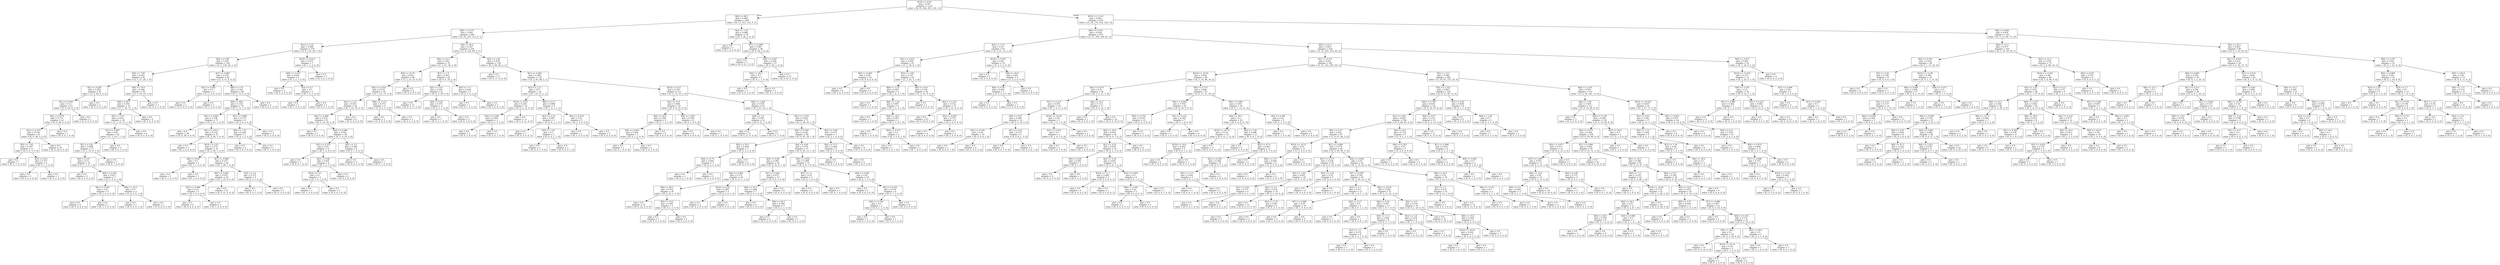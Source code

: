 digraph Tree {
node [shape=box] ;
0 [label="X[10] <= 9.85\ngini = 0.64\nsamples = 1119\nvalue = [9, 31, 492, 433, 141, 13]"] ;
1 [label="X[6] <= 98.5\ngini = 0.448\nsamples = 449\nvalue = [4, 11, 313, 115, 5, 1]"] ;
0 -> 1 [labeldistance=2.5, labelangle=45, headlabel="True"] ;
2 [label="X[9] <= 0.575\ngini = 0.481\nsamples = 390\nvalue = [4, 10, 257, 113, 5, 1]"] ;
1 -> 2 ;
3 [label="X[3] <= 4.35\ngini = 0.368\nsamples = 170\nvalue = [3, 6, 132, 28, 1, 0]"] ;
2 -> 3 ;
4 [label="X[4] <= 0.08\ngini = 0.341\nsamples = 163\nvalue = [3, 5, 130, 24, 1, 0]"] ;
3 -> 4 ;
5 [label="X[0] <= 7.65\ngini = 0.443\nsamples = 81\nvalue = [2, 1, 57, 20, 1, 0]"] ;
4 -> 5 ;
6 [label="X[2] <= 0.285\ngini = 0.269\nsamples = 45\nvalue = [1, 0, 38, 6, 0, 0]"] ;
5 -> 6 ;
7 [label="X[1] <= 0.945\ngini = 0.21\nsamples = 43\nvalue = [1, 0, 38, 4, 0, 0]"] ;
6 -> 7 ;
8 [label="X[4] <= 0.079\ngini = 0.172\nsamples = 42\nvalue = [0, 0, 38, 4, 0, 0]"] ;
7 -> 8 ;
9 [label="X[1] <= 0.515\ngini = 0.136\nsamples = 41\nvalue = [0, 0, 38, 3, 0, 0]"] ;
8 -> 9 ;
10 [label="X[3] <= 1.95\ngini = 0.397\nsamples = 11\nvalue = [0, 0, 8, 3, 0, 0]"] ;
9 -> 10 ;
11 [label="gini = 0.0\nsamples = 7\nvalue = [0, 0, 7, 0, 0, 0]"] ;
10 -> 11 ;
12 [label="X[2] <= 0.21\ngini = 0.375\nsamples = 4\nvalue = [0, 0, 1, 3, 0, 0]"] ;
10 -> 12 ;
13 [label="gini = 0.0\nsamples = 3\nvalue = [0, 0, 0, 3, 0, 0]"] ;
12 -> 13 ;
14 [label="gini = 0.0\nsamples = 1\nvalue = [0, 0, 1, 0, 0, 0]"] ;
12 -> 14 ;
15 [label="gini = 0.0\nsamples = 30\nvalue = [0, 0, 30, 0, 0, 0]"] ;
9 -> 15 ;
16 [label="gini = 0.0\nsamples = 1\nvalue = [0, 0, 0, 1, 0, 0]"] ;
8 -> 16 ;
17 [label="gini = 0.0\nsamples = 1\nvalue = [1, 0, 0, 0, 0, 0]"] ;
7 -> 17 ;
18 [label="gini = 0.0\nsamples = 2\nvalue = [0, 0, 0, 2, 0, 0]"] ;
6 -> 18 ;
19 [label="X[6] <= 79.0\ngini = 0.568\nsamples = 36\nvalue = [1, 1, 19, 14, 1, 0]"] ;
5 -> 19 ;
20 [label="X[6] <= 48.5\ngini = 0.555\nsamples = 33\nvalue = [1, 1, 19, 11, 1, 0]"] ;
19 -> 20 ;
21 [label="X[5] <= 14.5\ngini = 0.611\nsamples = 24\nvalue = [1, 1, 10, 11, 1, 0]"] ;
20 -> 21 ;
22 [label="X[1] <= 0.807\ngini = 0.62\nsamples = 20\nvalue = [1, 1, 10, 7, 1, 0]"] ;
21 -> 22 ;
23 [label="X[1] <= 0.61\ngini = 0.588\nsamples = 17\nvalue = [1, 1, 10, 4, 1, 0]"] ;
22 -> 23 ;
24 [label="X[9] <= 0.47\ngini = 0.72\nsamples = 10\nvalue = [1, 1, 3, 4, 1, 0]"] ;
23 -> 24 ;
25 [label="gini = 0.0\nsamples = 3\nvalue = [0, 0, 3, 0, 0, 0]"] ;
24 -> 25 ;
26 [label="X[9] <= 0.565\ngini = 0.612\nsamples = 7\nvalue = [1, 1, 0, 4, 1, 0]"] ;
24 -> 26 ;
27 [label="X[1] <= 0.587\ngini = 0.32\nsamples = 5\nvalue = [0, 1, 0, 4, 0, 0]"] ;
26 -> 27 ;
28 [label="gini = 0.0\nsamples = 4\nvalue = [0, 0, 0, 4, 0, 0]"] ;
27 -> 28 ;
29 [label="gini = 0.0\nsamples = 1\nvalue = [0, 1, 0, 0, 0, 0]"] ;
27 -> 29 ;
30 [label="X[6] <= 32.5\ngini = 0.5\nsamples = 2\nvalue = [1, 0, 0, 0, 1, 0]"] ;
26 -> 30 ;
31 [label="gini = 0.0\nsamples = 1\nvalue = [0, 0, 0, 0, 1, 0]"] ;
30 -> 31 ;
32 [label="gini = 0.0\nsamples = 1\nvalue = [1, 0, 0, 0, 0, 0]"] ;
30 -> 32 ;
33 [label="gini = 0.0\nsamples = 7\nvalue = [0, 0, 7, 0, 0, 0]"] ;
23 -> 33 ;
34 [label="gini = 0.0\nsamples = 3\nvalue = [0, 0, 0, 3, 0, 0]"] ;
22 -> 34 ;
35 [label="gini = 0.0\nsamples = 4\nvalue = [0, 0, 0, 4, 0, 0]"] ;
21 -> 35 ;
36 [label="gini = 0.0\nsamples = 9\nvalue = [0, 0, 9, 0, 0, 0]"] ;
20 -> 36 ;
37 [label="gini = 0.0\nsamples = 3\nvalue = [0, 0, 0, 3, 0, 0]"] ;
19 -> 37 ;
38 [label="X[7] <= 0.995\ngini = 0.203\nsamples = 82\nvalue = [1, 4, 73, 4, 0, 0]"] ;
4 -> 38 ;
39 [label="X[2] <= 0.045\ngini = 0.5\nsamples = 2\nvalue = [1, 1, 0, 0, 0, 0]"] ;
38 -> 39 ;
40 [label="gini = 0.0\nsamples = 1\nvalue = [1, 0, 0, 0, 0, 0]"] ;
39 -> 40 ;
41 [label="gini = 0.0\nsamples = 1\nvalue = [0, 1, 0, 0, 0, 0]"] ;
39 -> 41 ;
42 [label="X[8] <= 3.51\ngini = 0.163\nsamples = 80\nvalue = [0, 3, 73, 4, 0, 0]"] ;
38 -> 42 ;
43 [label="X[6] <= 88.5\ngini = 0.143\nsamples = 79\nvalue = [0, 3, 73, 3, 0, 0]"] ;
42 -> 43 ;
44 [label="X[1] <= 0.605\ngini = 0.108\nsamples = 71\nvalue = [0, 3, 67, 1, 0, 0]"] ;
43 -> 44 ;
45 [label="gini = 0.0\nsamples = 38\nvalue = [0, 0, 38, 0, 0, 0]"] ;
44 -> 45 ;
46 [label="X[1] <= 0.613\ngini = 0.219\nsamples = 33\nvalue = [0, 3, 29, 1, 0, 0]"] ;
44 -> 46 ;
47 [label="gini = 0.0\nsamples = 1\nvalue = [0, 1, 0, 0, 0, 0]"] ;
46 -> 47 ;
48 [label="X[10] <= 9.25\ngini = 0.174\nsamples = 32\nvalue = [0, 2, 29, 1, 0, 0]"] ;
46 -> 48 ;
49 [label="X[0] <= 8.05\ngini = 0.5\nsamples = 2\nvalue = [0, 1, 1, 0, 0, 0]"] ;
48 -> 49 ;
50 [label="gini = 0.0\nsamples = 1\nvalue = [0, 0, 1, 0, 0, 0]"] ;
49 -> 50 ;
51 [label="gini = 0.0\nsamples = 1\nvalue = [0, 1, 0, 0, 0, 0]"] ;
49 -> 51 ;
52 [label="X[7] <= 0.999\ngini = 0.127\nsamples = 30\nvalue = [0, 1, 28, 1, 0, 0]"] ;
48 -> 52 ;
53 [label="X[9] <= 0.465\ngini = 0.074\nsamples = 26\nvalue = [0, 1, 25, 0, 0, 0]"] ;
52 -> 53 ;
54 [label="X[7] <= 0.998\ngini = 0.32\nsamples = 5\nvalue = [0, 1, 4, 0, 0, 0]"] ;
53 -> 54 ;
55 [label="gini = 0.0\nsamples = 4\nvalue = [0, 0, 4, 0, 0, 0]"] ;
54 -> 55 ;
56 [label="gini = 0.0\nsamples = 1\nvalue = [0, 1, 0, 0, 0, 0]"] ;
54 -> 56 ;
57 [label="gini = 0.0\nsamples = 21\nvalue = [0, 0, 21, 0, 0, 0]"] ;
53 -> 57 ;
58 [label="X[3] <= 3.0\ngini = 0.375\nsamples = 4\nvalue = [0, 0, 3, 1, 0, 0]"] ;
52 -> 58 ;
59 [label="gini = 0.0\nsamples = 1\nvalue = [0, 0, 0, 1, 0, 0]"] ;
58 -> 59 ;
60 [label="gini = 0.0\nsamples = 3\nvalue = [0, 0, 3, 0, 0, 0]"] ;
58 -> 60 ;
61 [label="X[7] <= 0.996\ngini = 0.375\nsamples = 8\nvalue = [0, 0, 6, 2, 0, 0]"] ;
43 -> 61 ;
62 [label="X[0] <= 7.55\ngini = 0.444\nsamples = 3\nvalue = [0, 0, 1, 2, 0, 0]"] ;
61 -> 62 ;
63 [label="gini = 0.0\nsamples = 2\nvalue = [0, 0, 0, 2, 0, 0]"] ;
62 -> 63 ;
64 [label="gini = 0.0\nsamples = 1\nvalue = [0, 0, 1, 0, 0, 0]"] ;
62 -> 64 ;
65 [label="gini = 0.0\nsamples = 5\nvalue = [0, 0, 5, 0, 0, 0]"] ;
61 -> 65 ;
66 [label="gini = 0.0\nsamples = 1\nvalue = [0, 0, 0, 1, 0, 0]"] ;
42 -> 66 ;
67 [label="X[10] <= 9.533\ngini = 0.571\nsamples = 7\nvalue = [0, 1, 2, 4, 0, 0]"] ;
3 -> 67 ;
68 [label="X[8] <= 3.335\ngini = 0.625\nsamples = 4\nvalue = [0, 1, 2, 1, 0, 0]"] ;
67 -> 68 ;
69 [label="gini = 0.0\nsamples = 2\nvalue = [0, 0, 2, 0, 0, 0]"] ;
68 -> 69 ;
70 [label="X[2] <= 0.1\ngini = 0.5\nsamples = 2\nvalue = [0, 1, 0, 1, 0, 0]"] ;
68 -> 70 ;
71 [label="gini = 0.0\nsamples = 1\nvalue = [0, 1, 0, 0, 0, 0]"] ;
70 -> 71 ;
72 [label="gini = 0.0\nsamples = 1\nvalue = [0, 0, 0, 1, 0, 0]"] ;
70 -> 72 ;
73 [label="gini = 0.0\nsamples = 3\nvalue = [0, 0, 0, 3, 0, 0]"] ;
67 -> 73 ;
74 [label="X[6] <= 28.5\ngini = 0.527\nsamples = 220\nvalue = [1, 4, 125, 85, 4, 1]"] ;
2 -> 74 ;
75 [label="X[6] <= 23.5\ngini = 0.54\nsamples = 70\nvalue = [1, 1, 27, 39, 2, 0]"] ;
74 -> 75 ;
76 [label="X[0] <= 10.75\ngini = 0.541\nsamples = 46\nvalue = [1, 1, 23, 21, 0, 0]"] ;
75 -> 76 ;
77 [label="X[4] <= 0.183\ngini = 0.515\nsamples = 38\nvalue = [1, 1, 23, 13, 0, 0]"] ;
76 -> 77 ;
78 [label="X[3] <= 2.15\ngini = 0.455\nsamples = 34\nvalue = [0, 1, 23, 10, 0, 0]"] ;
77 -> 78 ;
79 [label="X[4] <= 0.068\ngini = 0.525\nsamples = 25\nvalue = [0, 1, 14, 10, 0, 0]"] ;
78 -> 79 ;
80 [label="gini = 0.0\nsamples = 5\nvalue = [0, 0, 5, 0, 0, 0]"] ;
79 -> 80 ;
81 [label="X[4] <= 0.086\ngini = 0.545\nsamples = 20\nvalue = [0, 1, 9, 10, 0, 0]"] ;
79 -> 81 ;
82 [label="X[1] <= 0.555\ngini = 0.43\nsamples = 11\nvalue = [0, 1, 2, 8, 0, 0]"] ;
81 -> 82 ;
83 [label="gini = 0.0\nsamples = 7\nvalue = [0, 0, 0, 7, 0, 0]"] ;
82 -> 83 ;
84 [label="X[2] <= 0.08\ngini = 0.625\nsamples = 4\nvalue = [0, 1, 2, 1, 0, 0]"] ;
82 -> 84 ;
85 [label="X[10] <= 9.5\ngini = 0.5\nsamples = 2\nvalue = [0, 1, 0, 1, 0, 0]"] ;
84 -> 85 ;
86 [label="gini = 0.0\nsamples = 1\nvalue = [0, 1, 0, 0, 0, 0]"] ;
85 -> 86 ;
87 [label="gini = 0.0\nsamples = 1\nvalue = [0, 0, 0, 1, 0, 0]"] ;
85 -> 87 ;
88 [label="gini = 0.0\nsamples = 2\nvalue = [0, 0, 2, 0, 0, 0]"] ;
84 -> 88 ;
89 [label="X[5] <= 3.5\ngini = 0.346\nsamples = 9\nvalue = [0, 0, 7, 2, 0, 0]"] ;
81 -> 89 ;
90 [label="gini = 0.0\nsamples = 2\nvalue = [0, 0, 0, 2, 0, 0]"] ;
89 -> 90 ;
91 [label="gini = 0.0\nsamples = 7\nvalue = [0, 0, 7, 0, 0, 0]"] ;
89 -> 91 ;
92 [label="gini = 0.0\nsamples = 9\nvalue = [0, 0, 9, 0, 0, 0]"] ;
78 -> 92 ;
93 [label="X[8] <= 3.175\ngini = 0.375\nsamples = 4\nvalue = [1, 0, 0, 3, 0, 0]"] ;
77 -> 93 ;
94 [label="gini = 0.0\nsamples = 1\nvalue = [1, 0, 0, 0, 0, 0]"] ;
93 -> 94 ;
95 [label="gini = 0.0\nsamples = 3\nvalue = [0, 0, 0, 3, 0, 0]"] ;
93 -> 95 ;
96 [label="gini = 0.0\nsamples = 8\nvalue = [0, 0, 0, 8, 0, 0]"] ;
76 -> 96 ;
97 [label="X[7] <= 1.0\ngini = 0.403\nsamples = 24\nvalue = [0, 0, 4, 18, 2, 0]"] ;
75 -> 97 ;
98 [label="X[5] <= 14.0\ngini = 0.245\nsamples = 21\nvalue = [0, 0, 3, 18, 0, 0]"] ;
97 -> 98 ;
99 [label="gini = 0.0\nsamples = 17\nvalue = [0, 0, 0, 17, 0, 0]"] ;
98 -> 99 ;
100 [label="X[9] <= 0.59\ngini = 0.375\nsamples = 4\nvalue = [0, 0, 3, 1, 0, 0]"] ;
98 -> 100 ;
101 [label="gini = 0.0\nsamples = 1\nvalue = [0, 0, 0, 1, 0, 0]"] ;
100 -> 101 ;
102 [label="gini = 0.0\nsamples = 3\nvalue = [0, 0, 3, 0, 0, 0]"] ;
100 -> 102 ;
103 [label="X[5] <= 7.5\ngini = 0.444\nsamples = 3\nvalue = [0, 0, 1, 0, 2, 0]"] ;
97 -> 103 ;
104 [label="gini = 0.0\nsamples = 1\nvalue = [0, 0, 1, 0, 0, 0]"] ;
103 -> 104 ;
105 [label="gini = 0.0\nsamples = 2\nvalue = [0, 0, 0, 0, 2, 0]"] ;
103 -> 105 ;
106 [label="X[3] <= 1.65\ngini = 0.478\nsamples = 150\nvalue = [0, 3, 98, 46, 2, 1]"] ;
74 -> 106 ;
107 [label="gini = 0.0\nsamples = 17\nvalue = [0, 0, 17, 0, 0, 0]"] ;
106 -> 107 ;
108 [label="X[1] <= 0.405\ngini = 0.509\nsamples = 133\nvalue = [0, 3, 81, 46, 2, 1]"] ;
106 -> 108 ;
109 [label="X[3] <= 2.15\ngini = 0.57\nsamples = 22\nvalue = [0, 1, 6, 13, 1, 1]"] ;
108 -> 109 ;
110 [label="X[10] <= 9.35\ngini = 0.245\nsamples = 14\nvalue = [0, 0, 2, 12, 0, 0]"] ;
109 -> 110 ;
111 [label="X[4] <= 0.209\ngini = 0.444\nsamples = 3\nvalue = [0, 0, 2, 1, 0, 0]"] ;
110 -> 111 ;
112 [label="gini = 0.0\nsamples = 2\nvalue = [0, 0, 2, 0, 0, 0]"] ;
111 -> 112 ;
113 [label="gini = 0.0\nsamples = 1\nvalue = [0, 0, 0, 1, 0, 0]"] ;
111 -> 113 ;
114 [label="gini = 0.0\nsamples = 11\nvalue = [0, 0, 0, 11, 0, 0]"] ;
110 -> 114 ;
115 [label="X[6] <= 61.5\ngini = 0.688\nsamples = 8\nvalue = [0, 1, 4, 1, 1, 1]"] ;
109 -> 115 ;
116 [label="X[3] <= 2.25\ngini = 0.667\nsamples = 3\nvalue = [0, 0, 0, 1, 1, 1]"] ;
115 -> 116 ;
117 [label="gini = 0.0\nsamples = 1\nvalue = [0, 0, 0, 0, 0, 1]"] ;
116 -> 117 ;
118 [label="X[9] <= 1.03\ngini = 0.5\nsamples = 2\nvalue = [0, 0, 0, 1, 1, 0]"] ;
116 -> 118 ;
119 [label="gini = 0.0\nsamples = 1\nvalue = [0, 0, 0, 1, 0, 0]"] ;
118 -> 119 ;
120 [label="gini = 0.0\nsamples = 1\nvalue = [0, 0, 0, 0, 1, 0]"] ;
118 -> 120 ;
121 [label="X[4] <= 0.076\ngini = 0.32\nsamples = 5\nvalue = [0, 1, 4, 0, 0, 0]"] ;
115 -> 121 ;
122 [label="gini = 0.0\nsamples = 1\nvalue = [0, 1, 0, 0, 0, 0]"] ;
121 -> 122 ;
123 [label="gini = 0.0\nsamples = 4\nvalue = [0, 0, 4, 0, 0, 0]"] ;
121 -> 123 ;
124 [label="X[10] <= 9.15\ngini = 0.455\nsamples = 111\nvalue = [0, 2, 75, 33, 1, 0]"] ;
108 -> 124 ;
125 [label="X[1] <= 0.51\ngini = 0.494\nsamples = 18\nvalue = [0, 0, 8, 10, 0, 0]"] ;
124 -> 125 ;
126 [label="X[6] <= 58.5\ngini = 0.346\nsamples = 9\nvalue = [0, 0, 7, 2, 0, 0]"] ;
125 -> 126 ;
127 [label="X[9] <= 0.695\ngini = 0.444\nsamples = 3\nvalue = [0, 0, 1, 2, 0, 0]"] ;
126 -> 127 ;
128 [label="gini = 0.0\nsamples = 1\nvalue = [0, 0, 1, 0, 0, 0]"] ;
127 -> 128 ;
129 [label="gini = 0.0\nsamples = 2\nvalue = [0, 0, 0, 2, 0, 0]"] ;
127 -> 129 ;
130 [label="gini = 0.0\nsamples = 6\nvalue = [0, 0, 6, 0, 0, 0]"] ;
126 -> 130 ;
131 [label="X[8] <= 3.435\ngini = 0.198\nsamples = 9\nvalue = [0, 0, 1, 8, 0, 0]"] ;
125 -> 131 ;
132 [label="gini = 0.0\nsamples = 8\nvalue = [0, 0, 0, 8, 0, 0]"] ;
131 -> 132 ;
133 [label="gini = 0.0\nsamples = 1\nvalue = [0, 0, 1, 0, 0, 0]"] ;
131 -> 133 ;
134 [label="X[8] <= 3.205\ngini = 0.419\nsamples = 93\nvalue = [0, 2, 67, 23, 1, 0]"] ;
124 -> 134 ;
135 [label="X[9] <= 1.6\ngini = 0.087\nsamples = 22\nvalue = [0, 0, 21, 1, 0, 0]"] ;
134 -> 135 ;
136 [label="gini = 0.0\nsamples = 21\nvalue = [0, 0, 21, 0, 0, 0]"] ;
135 -> 136 ;
137 [label="gini = 0.0\nsamples = 1\nvalue = [0, 0, 0, 1, 0, 0]"] ;
135 -> 137 ;
138 [label="X[1] <= 0.725\ngini = 0.483\nsamples = 71\nvalue = [0, 2, 46, 22, 1, 0]"] ;
134 -> 138 ;
139 [label="X[9] <= 0.585\ngini = 0.426\nsamples = 64\nvalue = [0, 0, 45, 18, 1, 0]"] ;
138 -> 139 ;
140 [label="X[6] <= 76.5\ngini = 0.408\nsamples = 7\nvalue = [0, 0, 2, 5, 0, 0]"] ;
139 -> 140 ;
141 [label="X[0] <= 6.75\ngini = 0.444\nsamples = 3\nvalue = [0, 0, 2, 1, 0, 0]"] ;
140 -> 141 ;
142 [label="gini = 0.0\nsamples = 1\nvalue = [0, 0, 0, 1, 0, 0]"] ;
141 -> 142 ;
143 [label="gini = 0.0\nsamples = 2\nvalue = [0, 0, 2, 0, 0, 0]"] ;
141 -> 143 ;
144 [label="gini = 0.0\nsamples = 4\nvalue = [0, 0, 0, 4, 0, 0]"] ;
140 -> 144 ;
145 [label="X[4] <= 0.09\ngini = 0.379\nsamples = 57\nvalue = [0, 0, 43, 13, 1, 0]"] ;
139 -> 145 ;
146 [label="X[9] <= 0.68\ngini = 0.285\nsamples = 42\nvalue = [0, 0, 35, 6, 1, 0]"] ;
145 -> 146 ;
147 [label="X[4] <= 0.084\ngini = 0.131\nsamples = 29\nvalue = [0, 0, 27, 1, 1, 0]"] ;
146 -> 147 ;
148 [label="X[6] <= 86.5\ngini = 0.074\nsamples = 26\nvalue = [0, 0, 25, 1, 0, 0]"] ;
147 -> 148 ;
149 [label="gini = 0.0\nsamples = 23\nvalue = [0, 0, 23, 0, 0, 0]"] ;
148 -> 149 ;
150 [label="X[5] <= 19.0\ngini = 0.444\nsamples = 3\nvalue = [0, 0, 2, 1, 0, 0]"] ;
148 -> 150 ;
151 [label="gini = 0.0\nsamples = 1\nvalue = [0, 0, 0, 1, 0, 0]"] ;
150 -> 151 ;
152 [label="gini = 0.0\nsamples = 2\nvalue = [0, 0, 2, 0, 0, 0]"] ;
150 -> 152 ;
153 [label="X[10] <= 9.45\ngini = 0.444\nsamples = 3\nvalue = [0, 0, 2, 0, 1, 0]"] ;
147 -> 153 ;
154 [label="gini = 0.0\nsamples = 2\nvalue = [0, 0, 2, 0, 0, 0]"] ;
153 -> 154 ;
155 [label="gini = 0.0\nsamples = 1\nvalue = [0, 0, 0, 0, 1, 0]"] ;
153 -> 155 ;
156 [label="X[1] <= 0.625\ngini = 0.473\nsamples = 13\nvalue = [0, 0, 8, 5, 0, 0]"] ;
146 -> 156 ;
157 [label="X[6] <= 53.5\ngini = 0.408\nsamples = 7\nvalue = [0, 0, 2, 5, 0, 0]"] ;
156 -> 157 ;
158 [label="gini = 0.0\nsamples = 4\nvalue = [0, 0, 0, 4, 0, 0]"] ;
157 -> 158 ;
159 [label="X[6] <= 66.5\ngini = 0.444\nsamples = 3\nvalue = [0, 0, 2, 1, 0, 0]"] ;
157 -> 159 ;
160 [label="gini = 0.0\nsamples = 2\nvalue = [0, 0, 2, 0, 0, 0]"] ;
159 -> 160 ;
161 [label="gini = 0.0\nsamples = 1\nvalue = [0, 0, 0, 1, 0, 0]"] ;
159 -> 161 ;
162 [label="gini = 0.0\nsamples = 6\nvalue = [0, 0, 6, 0, 0, 0]"] ;
156 -> 162 ;
163 [label="X[4] <= 0.093\ngini = 0.498\nsamples = 15\nvalue = [0, 0, 8, 7, 0, 0]"] ;
145 -> 163 ;
164 [label="X[3] <= 3.1\ngini = 0.32\nsamples = 5\nvalue = [0, 0, 1, 4, 0, 0]"] ;
163 -> 164 ;
165 [label="gini = 0.0\nsamples = 4\nvalue = [0, 0, 0, 4, 0, 0]"] ;
164 -> 165 ;
166 [label="gini = 0.0\nsamples = 1\nvalue = [0, 0, 1, 0, 0, 0]"] ;
164 -> 166 ;
167 [label="X[9] <= 0.605\ngini = 0.42\nsamples = 10\nvalue = [0, 0, 7, 3, 0, 0]"] ;
163 -> 167 ;
168 [label="gini = 0.0\nsamples = 2\nvalue = [0, 0, 0, 2, 0, 0]"] ;
167 -> 168 ;
169 [label="X[2] <= 0.105\ngini = 0.219\nsamples = 8\nvalue = [0, 0, 7, 1, 0, 0]"] ;
167 -> 169 ;
170 [label="X[4] <= 0.104\ngini = 0.5\nsamples = 2\nvalue = [0, 0, 1, 1, 0, 0]"] ;
169 -> 170 ;
171 [label="gini = 0.0\nsamples = 1\nvalue = [0, 0, 1, 0, 0, 0]"] ;
170 -> 171 ;
172 [label="gini = 0.0\nsamples = 1\nvalue = [0, 0, 0, 1, 0, 0]"] ;
170 -> 172 ;
173 [label="gini = 0.0\nsamples = 6\nvalue = [0, 0, 6, 0, 0, 0]"] ;
169 -> 173 ;
174 [label="X[2] <= 0.06\ngini = 0.571\nsamples = 7\nvalue = [0, 2, 1, 4, 0, 0]"] ;
138 -> 174 ;
175 [label="X[6] <= 57.5\ngini = 0.444\nsamples = 3\nvalue = [0, 2, 1, 0, 0, 0]"] ;
174 -> 175 ;
176 [label="gini = 0.0\nsamples = 1\nvalue = [0, 0, 1, 0, 0, 0]"] ;
175 -> 176 ;
177 [label="gini = 0.0\nsamples = 2\nvalue = [0, 2, 0, 0, 0, 0]"] ;
175 -> 177 ;
178 [label="gini = 0.0\nsamples = 4\nvalue = [0, 0, 0, 4, 0, 0]"] ;
174 -> 178 ;
179 [label="X[3] <= 1.55\ngini = 0.098\nsamples = 59\nvalue = [0, 1, 56, 2, 0, 0]"] ;
1 -> 179 ;
180 [label="gini = 0.0\nsamples = 1\nvalue = [0, 1, 0, 0, 0, 0]"] ;
179 -> 180 ;
181 [label="X[7] <= 0.996\ngini = 0.067\nsamples = 58\nvalue = [0, 0, 56, 2, 0, 0]"] ;
179 -> 181 ;
182 [label="gini = 0.0\nsamples = 1\nvalue = [0, 0, 0, 1, 0, 0]"] ;
181 -> 182 ;
183 [label="X[4] <= 0.067\ngini = 0.034\nsamples = 57\nvalue = [0, 0, 56, 1, 0, 0]"] ;
181 -> 183 ;
184 [label="X[5] <= 28.5\ngini = 0.5\nsamples = 2\nvalue = [0, 0, 1, 1, 0, 0]"] ;
183 -> 184 ;
185 [label="gini = 0.0\nsamples = 1\nvalue = [0, 0, 0, 1, 0, 0]"] ;
184 -> 185 ;
186 [label="gini = 0.0\nsamples = 1\nvalue = [0, 0, 1, 0, 0, 0]"] ;
184 -> 186 ;
187 [label="gini = 0.0\nsamples = 55\nvalue = [0, 0, 55, 0, 0, 0]"] ;
183 -> 187 ;
188 [label="X[10] <= 11.45\ngini = 0.661\nsamples = 670\nvalue = [5, 20, 179, 318, 136, 12]"] ;
0 -> 188 [labeldistance=2.5, labelangle=-45, headlabel="False"] ;
189 [label="X[9] <= 0.525\ngini = 0.636\nsamples = 479\nvalue = [5, 17, 166, 228, 61, 2]"] ;
188 -> 189 ;
190 [label="X[3] <= 3.35\ngini = 0.52\nsamples = 63\nvalue = [2, 5, 41, 14, 1, 0]"] ;
189 -> 190 ;
191 [label="X[1] <= 0.455\ngini = 0.426\nsamples = 53\nvalue = [1, 3, 39, 9, 1, 0]"] ;
190 -> 191 ;
192 [label="X[9] <= 0.465\ngini = 0.48\nsamples = 10\nvalue = [0, 0, 4, 6, 0, 0]"] ;
191 -> 192 ;
193 [label="gini = 0.0\nsamples = 4\nvalue = [0, 0, 4, 0, 0, 0]"] ;
192 -> 193 ;
194 [label="gini = 0.0\nsamples = 6\nvalue = [0, 0, 0, 6, 0, 0]"] ;
192 -> 194 ;
195 [label="X[3] <= 1.85\ngini = 0.327\nsamples = 43\nvalue = [1, 3, 35, 3, 1, 0]"] ;
191 -> 195 ;
196 [label="X[8] <= 3.16\ngini = 0.667\nsamples = 9\nvalue = [0, 1, 4, 3, 1, 0]"] ;
195 -> 196 ;
197 [label="gini = 0.0\nsamples = 3\nvalue = [0, 0, 3, 0, 0, 0]"] ;
196 -> 197 ;
198 [label="X[8] <= 3.38\ngini = 0.667\nsamples = 6\nvalue = [0, 1, 1, 3, 1, 0]"] ;
196 -> 198 ;
199 [label="gini = 0.0\nsamples = 3\nvalue = [0, 0, 0, 3, 0, 0]"] ;
198 -> 199 ;
200 [label="X[6] <= 16.5\ngini = 0.667\nsamples = 3\nvalue = [0, 1, 1, 0, 1, 0]"] ;
198 -> 200 ;
201 [label="gini = 0.0\nsamples = 1\nvalue = [0, 0, 1, 0, 0, 0]"] ;
200 -> 201 ;
202 [label="X[9] <= 0.475\ngini = 0.5\nsamples = 2\nvalue = [0, 1, 0, 0, 1, 0]"] ;
200 -> 202 ;
203 [label="gini = 0.0\nsamples = 1\nvalue = [0, 0, 0, 0, 1, 0]"] ;
202 -> 203 ;
204 [label="gini = 0.0\nsamples = 1\nvalue = [0, 1, 0, 0, 0, 0]"] ;
202 -> 204 ;
205 [label="X[6] <= 10.0\ngini = 0.164\nsamples = 34\nvalue = [1, 2, 31, 0, 0, 0]"] ;
195 -> 205 ;
206 [label="gini = 0.0\nsamples = 1\nvalue = [1, 0, 0, 0, 0, 0]"] ;
205 -> 206 ;
207 [label="X[2] <= 0.225\ngini = 0.114\nsamples = 33\nvalue = [0, 2, 31, 0, 0, 0]"] ;
205 -> 207 ;
208 [label="gini = 0.0\nsamples = 25\nvalue = [0, 0, 25, 0, 0, 0]"] ;
207 -> 208 ;
209 [label="X[4] <= 0.087\ngini = 0.375\nsamples = 8\nvalue = [0, 2, 6, 0, 0, 0]"] ;
207 -> 209 ;
210 [label="gini = 0.0\nsamples = 6\nvalue = [0, 0, 6, 0, 0, 0]"] ;
209 -> 210 ;
211 [label="gini = 0.0\nsamples = 2\nvalue = [0, 2, 0, 0, 0, 0]"] ;
209 -> 211 ;
212 [label="X[10] <= 10.85\ngini = 0.66\nsamples = 10\nvalue = [1, 2, 2, 5, 0, 0]"] ;
190 -> 212 ;
213 [label="gini = 0.0\nsamples = 5\nvalue = [0, 0, 0, 5, 0, 0]"] ;
212 -> 213 ;
214 [label="X[6] <= 20.0\ngini = 0.64\nsamples = 5\nvalue = [1, 2, 2, 0, 0, 0]"] ;
212 -> 214 ;
215 [label="X[9] <= 0.44\ngini = 0.444\nsamples = 3\nvalue = [1, 0, 2, 0, 0, 0]"] ;
214 -> 215 ;
216 [label="gini = 0.0\nsamples = 2\nvalue = [0, 0, 2, 0, 0, 0]"] ;
215 -> 216 ;
217 [label="gini = 0.0\nsamples = 1\nvalue = [1, 0, 0, 0, 0, 0]"] ;
215 -> 217 ;
218 [label="gini = 0.0\nsamples = 2\nvalue = [0, 2, 0, 0, 0, 0]"] ;
214 -> 218 ;
219 [label="X[6] <= 81.0\ngini = 0.623\nsamples = 416\nvalue = [3, 12, 125, 214, 60, 2]"] ;
189 -> 219 ;
220 [label="X[1] <= 0.375\ngini = 0.615\nsamples = 381\nvalue = [3, 11, 101, 205, 59, 2]"] ;
219 -> 220 ;
221 [label="X[10] <= 10.45\ngini = 0.626\nsamples = 99\nvalue = [0, 1, 14, 48, 34, 2]"] ;
220 -> 221 ;
222 [label="X[4] <= 0.075\ngini = 0.41\nsamples = 36\nvalue = [0, 1, 3, 27, 5, 0]"] ;
221 -> 222 ;
223 [label="X[1] <= 0.315\ngini = 0.593\nsamples = 19\nvalue = [0, 1, 3, 11, 4, 0]"] ;
222 -> 223 ;
224 [label="X[4] <= 0.07\ngini = 0.408\nsamples = 14\nvalue = [0, 0, 0, 10, 4, 0]"] ;
223 -> 224 ;
225 [label="X[2] <= 0.195\ngini = 0.18\nsamples = 10\nvalue = [0, 0, 0, 9, 1, 0]"] ;
224 -> 225 ;
226 [label="gini = 0.0\nsamples = 1\nvalue = [0, 0, 0, 0, 1, 0]"] ;
225 -> 226 ;
227 [label="gini = 0.0\nsamples = 9\nvalue = [0, 0, 0, 9, 0, 0]"] ;
225 -> 227 ;
228 [label="X[1] <= 0.24\ngini = 0.375\nsamples = 4\nvalue = [0, 0, 0, 1, 3, 0]"] ;
224 -> 228 ;
229 [label="gini = 0.0\nsamples = 1\nvalue = [0, 0, 0, 1, 0, 0]"] ;
228 -> 229 ;
230 [label="gini = 0.0\nsamples = 3\nvalue = [0, 0, 0, 0, 3, 0]"] ;
228 -> 230 ;
231 [label="X[10] <= 10.05\ngini = 0.56\nsamples = 5\nvalue = [0, 1, 3, 1, 0, 0]"] ;
223 -> 231 ;
232 [label="X[1] <= 0.335\ngini = 0.5\nsamples = 2\nvalue = [0, 1, 0, 1, 0, 0]"] ;
231 -> 232 ;
233 [label="gini = 0.0\nsamples = 1\nvalue = [0, 0, 0, 1, 0, 0]"] ;
232 -> 233 ;
234 [label="gini = 0.0\nsamples = 1\nvalue = [0, 1, 0, 0, 0, 0]"] ;
232 -> 234 ;
235 [label="gini = 0.0\nsamples = 3\nvalue = [0, 0, 3, 0, 0, 0]"] ;
231 -> 235 ;
236 [label="X[6] <= 10.5\ngini = 0.111\nsamples = 17\nvalue = [0, 0, 0, 16, 1, 0]"] ;
222 -> 236 ;
237 [label="gini = 0.0\nsamples = 1\nvalue = [0, 0, 0, 0, 1, 0]"] ;
236 -> 237 ;
238 [label="gini = 0.0\nsamples = 16\nvalue = [0, 0, 0, 16, 0, 0]"] ;
236 -> 238 ;
239 [label="X[9] <= 0.715\ngini = 0.646\nsamples = 63\nvalue = [0, 0, 11, 21, 29, 2]"] ;
221 -> 239 ;
240 [label="X[4] <= 0.094\ngini = 0.704\nsamples = 29\nvalue = [0, 0, 10, 9, 8, 2]"] ;
239 -> 240 ;
241 [label="X[9] <= 0.705\ngini = 0.674\nsamples = 22\nvalue = [0, 0, 9, 3, 8, 2]"] ;
240 -> 241 ;
242 [label="X[6] <= 45.0\ngini = 0.625\nsamples = 20\nvalue = [0, 0, 9, 1, 8, 2]"] ;
241 -> 242 ;
243 [label="X[1] <= 0.32\ngini = 0.633\nsamples = 16\nvalue = [0, 0, 5, 1, 8, 2]"] ;
242 -> 243 ;
244 [label="X[9] <= 0.69\ngini = 0.245\nsamples = 7\nvalue = [0, 0, 1, 0, 6, 0]"] ;
243 -> 244 ;
245 [label="gini = 0.0\nsamples = 6\nvalue = [0, 0, 0, 0, 6, 0]"] ;
244 -> 245 ;
246 [label="gini = 0.0\nsamples = 1\nvalue = [0, 0, 1, 0, 0, 0]"] ;
244 -> 246 ;
247 [label="X[2] <= 0.39\ngini = 0.691\nsamples = 9\nvalue = [0, 0, 4, 1, 2, 2]"] ;
243 -> 247 ;
248 [label="X[10] <= 11.3\ngini = 0.444\nsamples = 3\nvalue = [0, 0, 0, 0, 2, 1]"] ;
247 -> 248 ;
249 [label="gini = 0.0\nsamples = 2\nvalue = [0, 0, 0, 0, 2, 0]"] ;
248 -> 249 ;
250 [label="gini = 0.0\nsamples = 1\nvalue = [0, 0, 0, 0, 0, 1]"] ;
248 -> 250 ;
251 [label="X[4] <= 0.083\ngini = 0.5\nsamples = 6\nvalue = [0, 0, 4, 1, 0, 1]"] ;
247 -> 251 ;
252 [label="X[8] <= 3.165\ngini = 0.32\nsamples = 5\nvalue = [0, 0, 4, 0, 0, 1]"] ;
251 -> 252 ;
253 [label="gini = 0.0\nsamples = 1\nvalue = [0, 0, 0, 0, 0, 1]"] ;
252 -> 253 ;
254 [label="gini = 0.0\nsamples = 4\nvalue = [0, 0, 4, 0, 0, 0]"] ;
252 -> 254 ;
255 [label="gini = 0.0\nsamples = 1\nvalue = [0, 0, 0, 1, 0, 0]"] ;
251 -> 255 ;
256 [label="gini = 0.0\nsamples = 4\nvalue = [0, 0, 4, 0, 0, 0]"] ;
242 -> 256 ;
257 [label="gini = 0.0\nsamples = 2\nvalue = [0, 0, 0, 2, 0, 0]"] ;
241 -> 257 ;
258 [label="X[1] <= 0.235\ngini = 0.245\nsamples = 7\nvalue = [0, 0, 1, 6, 0, 0]"] ;
240 -> 258 ;
259 [label="gini = 0.0\nsamples = 1\nvalue = [0, 0, 1, 0, 0, 0]"] ;
258 -> 259 ;
260 [label="gini = 0.0\nsamples = 6\nvalue = [0, 0, 0, 6, 0, 0]"] ;
258 -> 260 ;
261 [label="X[9] <= 0.905\ngini = 0.493\nsamples = 34\nvalue = [0, 0, 1, 12, 21, 0]"] ;
239 -> 261 ;
262 [label="X[6] <= 39.5\ngini = 0.4\nsamples = 29\nvalue = [0, 0, 0, 8, 21, 0]"] ;
261 -> 262 ;
263 [label="X[10] <= 10.75\ngini = 0.133\nsamples = 14\nvalue = [0, 0, 0, 1, 13, 0]"] ;
262 -> 263 ;
264 [label="X[10] <= 10.6\ngini = 0.444\nsamples = 3\nvalue = [0, 0, 0, 1, 2, 0]"] ;
263 -> 264 ;
265 [label="gini = 0.0\nsamples = 2\nvalue = [0, 0, 0, 0, 2, 0]"] ;
264 -> 265 ;
266 [label="gini = 0.0\nsamples = 1\nvalue = [0, 0, 0, 1, 0, 0]"] ;
264 -> 266 ;
267 [label="gini = 0.0\nsamples = 11\nvalue = [0, 0, 0, 0, 11, 0]"] ;
263 -> 267 ;
268 [label="X[0] <= 7.45\ngini = 0.498\nsamples = 15\nvalue = [0, 0, 0, 7, 8, 0]"] ;
262 -> 268 ;
269 [label="gini = 0.0\nsamples = 4\nvalue = [0, 0, 0, 0, 4, 0]"] ;
268 -> 269 ;
270 [label="X[5] <= 47.0\ngini = 0.463\nsamples = 11\nvalue = [0, 0, 0, 7, 4, 0]"] ;
268 -> 270 ;
271 [label="X[2] <= 0.385\ngini = 0.346\nsamples = 9\nvalue = [0, 0, 0, 7, 2, 0]"] ;
270 -> 271 ;
272 [label="X[5] <= 13.5\ngini = 0.444\nsamples = 3\nvalue = [0, 0, 0, 1, 2, 0]"] ;
271 -> 272 ;
273 [label="gini = 0.0\nsamples = 1\nvalue = [0, 0, 0, 1, 0, 0]"] ;
272 -> 273 ;
274 [label="gini = 0.0\nsamples = 2\nvalue = [0, 0, 0, 0, 2, 0]"] ;
272 -> 274 ;
275 [label="gini = 0.0\nsamples = 6\nvalue = [0, 0, 0, 6, 0, 0]"] ;
271 -> 275 ;
276 [label="gini = 0.0\nsamples = 2\nvalue = [0, 0, 0, 0, 2, 0]"] ;
270 -> 276 ;
277 [label="X[2] <= 0.295\ngini = 0.32\nsamples = 5\nvalue = [0, 0, 1, 4, 0, 0]"] ;
261 -> 277 ;
278 [label="gini = 0.0\nsamples = 1\nvalue = [0, 0, 1, 0, 0, 0]"] ;
277 -> 278 ;
279 [label="gini = 0.0\nsamples = 4\nvalue = [0, 0, 0, 4, 0, 0]"] ;
277 -> 279 ;
280 [label="X[5] <= 12.5\ngini = 0.586\nsamples = 282\nvalue = [3, 10, 87, 157, 25, 0]"] ;
220 -> 280 ;
281 [label="X[3] <= 5.325\ngini = 0.643\nsamples = 129\nvalue = [2, 8, 51, 56, 12, 0]"] ;
280 -> 281 ;
282 [label="X[9] <= 0.745\ngini = 0.616\nsamples = 121\nvalue = [2, 8, 50, 55, 6, 0]"] ;
281 -> 282 ;
283 [label="X[1] <= 0.82\ngini = 0.629\nsamples = 106\nvalue = [2, 8, 48, 42, 6, 0]"] ;
282 -> 283 ;
284 [label="X[0] <= 6.75\ngini = 0.591\nsamples = 97\nvalue = [1, 4, 47, 40, 5, 0]"] ;
283 -> 284 ;
285 [label="X[10] <= 10.15\ngini = 0.43\nsamples = 11\nvalue = [1, 2, 8, 0, 0, 0]"] ;
284 -> 285 ;
286 [label="X[8] <= 3.57\ngini = 0.444\nsamples = 3\nvalue = [1, 2, 0, 0, 0, 0]"] ;
285 -> 286 ;
287 [label="gini = 0.0\nsamples = 1\nvalue = [1, 0, 0, 0, 0, 0]"] ;
286 -> 287 ;
288 [label="gini = 0.0\nsamples = 2\nvalue = [0, 2, 0, 0, 0, 0]"] ;
286 -> 288 ;
289 [label="gini = 0.0\nsamples = 8\nvalue = [0, 0, 8, 0, 0, 0]"] ;
285 -> 289 ;
290 [label="X[7] <= 0.996\ngini = 0.574\nsamples = 86\nvalue = [0, 2, 39, 40, 5, 0]"] ;
284 -> 290 ;
291 [label="X[1] <= 0.675\ngini = 0.518\nsamples = 25\nvalue = [0, 0, 6, 16, 3, 0]"] ;
290 -> 291 ;
292 [label="X[3] <= 1.85\ngini = 0.405\nsamples = 20\nvalue = [0, 0, 2, 15, 3, 0]"] ;
291 -> 292 ;
293 [label="X[1] <= 0.54\ngini = 0.375\nsamples = 4\nvalue = [0, 0, 0, 1, 3, 0]"] ;
292 -> 293 ;
294 [label="gini = 0.0\nsamples = 1\nvalue = [0, 0, 0, 1, 0, 0]"] ;
293 -> 294 ;
295 [label="gini = 0.0\nsamples = 3\nvalue = [0, 0, 0, 0, 3, 0]"] ;
293 -> 295 ;
296 [label="X[2] <= 0.2\ngini = 0.219\nsamples = 16\nvalue = [0, 0, 2, 14, 0, 0]"] ;
292 -> 296 ;
297 [label="gini = 0.0\nsamples = 11\nvalue = [0, 0, 0, 11, 0, 0]"] ;
296 -> 297 ;
298 [label="X[3] <= 2.35\ngini = 0.48\nsamples = 5\nvalue = [0, 0, 2, 3, 0, 0]"] ;
296 -> 298 ;
299 [label="gini = 0.0\nsamples = 3\nvalue = [0, 0, 0, 3, 0, 0]"] ;
298 -> 299 ;
300 [label="gini = 0.0\nsamples = 2\nvalue = [0, 0, 2, 0, 0, 0]"] ;
298 -> 300 ;
301 [label="X[3] <= 2.25\ngini = 0.32\nsamples = 5\nvalue = [0, 0, 4, 1, 0, 0]"] ;
291 -> 301 ;
302 [label="gini = 0.0\nsamples = 4\nvalue = [0, 0, 4, 0, 0, 0]"] ;
301 -> 302 ;
303 [label="gini = 0.0\nsamples = 1\nvalue = [0, 0, 0, 1, 0, 0]"] ;
301 -> 303 ;
304 [label="X[4] <= 0.092\ngini = 0.55\nsamples = 61\nvalue = [0, 2, 33, 24, 2, 0]"] ;
290 -> 304 ;
305 [label="X[7] <= 0.997\ngini = 0.561\nsamples = 45\nvalue = [0, 2, 20, 22, 1, 0]"] ;
304 -> 305 ;
306 [label="X[3] <= 2.7\ngini = 0.417\nsamples = 12\nvalue = [0, 1, 9, 1, 1, 0]"] ;
305 -> 306 ;
307 [label="X[7] <= 0.996\ngini = 0.18\nsamples = 10\nvalue = [0, 1, 9, 0, 0, 0]"] ;
306 -> 307 ;
308 [label="gini = 0.0\nsamples = 1\nvalue = [0, 1, 0, 0, 0, 0]"] ;
307 -> 308 ;
309 [label="gini = 0.0\nsamples = 9\nvalue = [0, 0, 9, 0, 0, 0]"] ;
307 -> 309 ;
310 [label="X[2] <= 0.27\ngini = 0.5\nsamples = 2\nvalue = [0, 0, 0, 1, 1, 0]"] ;
306 -> 310 ;
311 [label="gini = 0.0\nsamples = 1\nvalue = [0, 0, 0, 1, 0, 0]"] ;
310 -> 311 ;
312 [label="gini = 0.0\nsamples = 1\nvalue = [0, 0, 0, 0, 1, 0]"] ;
310 -> 312 ;
313 [label="X[9] <= 0.615\ngini = 0.483\nsamples = 33\nvalue = [0, 1, 11, 21, 0, 0]"] ;
305 -> 313 ;
314 [label="X[0] <= 9.55\ngini = 0.547\nsamples = 17\nvalue = [0, 1, 9, 7, 0, 0]"] ;
313 -> 314 ;
315 [label="X[5] <= 11.5\ngini = 0.346\nsamples = 9\nvalue = [0, 0, 2, 7, 0, 0]"] ;
314 -> 315 ;
316 [label="X[3] <= 3.1\ngini = 0.219\nsamples = 8\nvalue = [0, 0, 1, 7, 0, 0]"] ;
315 -> 316 ;
317 [label="gini = 0.0\nsamples = 7\nvalue = [0, 0, 0, 7, 0, 0]"] ;
316 -> 317 ;
318 [label="gini = 0.0\nsamples = 1\nvalue = [0, 0, 1, 0, 0, 0]"] ;
316 -> 318 ;
319 [label="gini = 0.0\nsamples = 1\nvalue = [0, 0, 1, 0, 0, 0]"] ;
315 -> 319 ;
320 [label="X[3] <= 1.8\ngini = 0.219\nsamples = 8\nvalue = [0, 1, 7, 0, 0, 0]"] ;
314 -> 320 ;
321 [label="gini = 0.0\nsamples = 1\nvalue = [0, 1, 0, 0, 0, 0]"] ;
320 -> 321 ;
322 [label="gini = 0.0\nsamples = 7\nvalue = [0, 0, 7, 0, 0, 0]"] ;
320 -> 322 ;
323 [label="X[5] <= 8.5\ngini = 0.219\nsamples = 16\nvalue = [0, 0, 2, 14, 0, 0]"] ;
313 -> 323 ;
324 [label="gini = 0.0\nsamples = 10\nvalue = [0, 0, 0, 10, 0, 0]"] ;
323 -> 324 ;
325 [label="X[6] <= 35.0\ngini = 0.444\nsamples = 6\nvalue = [0, 0, 2, 4, 0, 0]"] ;
323 -> 325 ;
326 [label="X[10] <= 10.65\ngini = 0.444\nsamples = 3\nvalue = [0, 0, 2, 1, 0, 0]"] ;
325 -> 326 ;
327 [label="gini = 0.0\nsamples = 2\nvalue = [0, 0, 2, 0, 0, 0]"] ;
326 -> 327 ;
328 [label="gini = 0.0\nsamples = 1\nvalue = [0, 0, 0, 1, 0, 0]"] ;
326 -> 328 ;
329 [label="gini = 0.0\nsamples = 3\nvalue = [0, 0, 0, 3, 0, 0]"] ;
325 -> 329 ;
330 [label="X[6] <= 42.5\ngini = 0.32\nsamples = 16\nvalue = [0, 0, 13, 2, 1, 0]"] ;
304 -> 330 ;
331 [label="X[3] <= 2.1\ngini = 0.133\nsamples = 14\nvalue = [0, 0, 13, 1, 0, 0]"] ;
330 -> 331 ;
332 [label="gini = 0.0\nsamples = 1\nvalue = [0, 0, 0, 1, 0, 0]"] ;
331 -> 332 ;
333 [label="gini = 0.0\nsamples = 13\nvalue = [0, 0, 13, 0, 0, 0]"] ;
331 -> 333 ;
334 [label="X[8] <= 3.135\ngini = 0.5\nsamples = 2\nvalue = [0, 0, 0, 1, 1, 0]"] ;
330 -> 334 ;
335 [label="gini = 0.0\nsamples = 1\nvalue = [0, 0, 0, 0, 1, 0]"] ;
334 -> 335 ;
336 [label="gini = 0.0\nsamples = 1\nvalue = [0, 0, 0, 1, 0, 0]"] ;
334 -> 336 ;
337 [label="X[5] <= 6.0\ngini = 0.716\nsamples = 9\nvalue = [1, 4, 1, 2, 1, 0]"] ;
283 -> 337 ;
338 [label="X[9] <= 0.555\ngini = 0.32\nsamples = 5\nvalue = [1, 4, 0, 0, 0, 0]"] ;
337 -> 338 ;
339 [label="gini = 0.0\nsamples = 1\nvalue = [1, 0, 0, 0, 0, 0]"] ;
338 -> 339 ;
340 [label="gini = 0.0\nsamples = 4\nvalue = [0, 4, 0, 0, 0, 0]"] ;
338 -> 340 ;
341 [label="X[7] <= 0.996\ngini = 0.625\nsamples = 4\nvalue = [0, 0, 1, 2, 1, 0]"] ;
337 -> 341 ;
342 [label="gini = 0.0\nsamples = 2\nvalue = [0, 0, 0, 2, 0, 0]"] ;
341 -> 342 ;
343 [label="X[9] <= 0.605\ngini = 0.5\nsamples = 2\nvalue = [0, 0, 1, 0, 1, 0]"] ;
341 -> 343 ;
344 [label="gini = 0.0\nsamples = 1\nvalue = [0, 0, 1, 0, 0, 0]"] ;
343 -> 344 ;
345 [label="gini = 0.0\nsamples = 1\nvalue = [0, 0, 0, 0, 1, 0]"] ;
343 -> 345 ;
346 [label="X[9] <= 0.97\ngini = 0.231\nsamples = 15\nvalue = [0, 0, 2, 13, 0, 0]"] ;
282 -> 346 ;
347 [label="gini = 0.0\nsamples = 13\nvalue = [0, 0, 0, 13, 0, 0]"] ;
346 -> 347 ;
348 [label="gini = 0.0\nsamples = 2\nvalue = [0, 0, 2, 0, 0, 0]"] ;
346 -> 348 ;
349 [label="X[3] <= 6.05\ngini = 0.406\nsamples = 8\nvalue = [0, 0, 1, 1, 6, 0]"] ;
281 -> 349 ;
350 [label="gini = 0.0\nsamples = 6\nvalue = [0, 0, 0, 0, 6, 0]"] ;
349 -> 350 ;
351 [label="X[8] <= 3.28\ngini = 0.5\nsamples = 2\nvalue = [0, 0, 1, 1, 0, 0]"] ;
349 -> 351 ;
352 [label="gini = 0.0\nsamples = 1\nvalue = [0, 0, 0, 1, 0, 0]"] ;
351 -> 352 ;
353 [label="gini = 0.0\nsamples = 1\nvalue = [0, 0, 1, 0, 0, 0]"] ;
351 -> 353 ;
354 [label="X[8] <= 3.435\ngini = 0.501\nsamples = 153\nvalue = [1, 2, 36, 101, 13, 0]"] ;
280 -> 354 ;
355 [label="X[8] <= 3.04\ngini = 0.404\nsamples = 112\nvalue = [1, 0, 19, 84, 8, 0]"] ;
354 -> 355 ;
356 [label="gini = 0.0\nsamples = 2\nvalue = [0, 0, 0, 0, 2, 0]"] ;
355 -> 356 ;
357 [label="X[4] <= 0.128\ngini = 0.384\nsamples = 110\nvalue = [1, 0, 19, 84, 6, 0]"] ;
355 -> 357 ;
358 [label="X[4] <= 0.072\ngini = 0.364\nsamples = 108\nvalue = [0, 0, 18, 84, 6, 0]"] ;
357 -> 358 ;
359 [label="X[4] <= 0.071\ngini = 0.571\nsamples = 21\nvalue = [0, 0, 6, 12, 3, 0]"] ;
358 -> 359 ;
360 [label="X[7] <= 0.997\ngini = 0.457\nsamples = 17\nvalue = [0, 0, 2, 12, 3, 0]"] ;
359 -> 360 ;
361 [label="X[6] <= 33.0\ngini = 0.26\nsamples = 13\nvalue = [0, 0, 2, 11, 0, 0]"] ;
360 -> 361 ;
362 [label="X[0] <= 9.5\ngini = 0.444\nsamples = 3\nvalue = [0, 0, 2, 1, 0, 0]"] ;
361 -> 362 ;
363 [label="gini = 0.0\nsamples = 2\nvalue = [0, 0, 2, 0, 0, 0]"] ;
362 -> 363 ;
364 [label="gini = 0.0\nsamples = 1\nvalue = [0, 0, 0, 1, 0, 0]"] ;
362 -> 364 ;
365 [label="gini = 0.0\nsamples = 10\nvalue = [0, 0, 0, 10, 0, 0]"] ;
361 -> 365 ;
366 [label="X[0] <= 9.85\ngini = 0.375\nsamples = 4\nvalue = [0, 0, 0, 1, 3, 0]"] ;
360 -> 366 ;
367 [label="gini = 0.0\nsamples = 3\nvalue = [0, 0, 0, 0, 3, 0]"] ;
366 -> 367 ;
368 [label="gini = 0.0\nsamples = 1\nvalue = [0, 0, 0, 1, 0, 0]"] ;
366 -> 368 ;
369 [label="gini = 0.0\nsamples = 4\nvalue = [0, 0, 4, 0, 0, 0]"] ;
359 -> 369 ;
370 [label="X[7] <= 0.996\ngini = 0.295\nsamples = 87\nvalue = [0, 0, 12, 72, 3, 0]"] ;
358 -> 370 ;
371 [label="gini = 0.0\nsamples = 25\nvalue = [0, 0, 0, 25, 0, 0]"] ;
370 -> 371 ;
372 [label="X[5] <= 19.5\ngini = 0.386\nsamples = 62\nvalue = [0, 0, 12, 47, 3, 0]"] ;
370 -> 372 ;
373 [label="X[0] <= 7.2\ngini = 0.225\nsamples = 32\nvalue = [0, 0, 3, 28, 1, 0]"] ;
372 -> 373 ;
374 [label="gini = 0.0\nsamples = 1\nvalue = [0, 0, 1, 0, 0, 0]"] ;
373 -> 374 ;
375 [label="X[10] <= 10.05\ngini = 0.179\nsamples = 31\nvalue = [0, 0, 2, 28, 1, 0]"] ;
373 -> 375 ;
376 [label="X[6] <= 46.5\ngini = 0.43\nsamples = 11\nvalue = [0, 0, 2, 8, 1, 0]"] ;
375 -> 376 ;
377 [label="X[6] <= 28.5\ngini = 0.198\nsamples = 9\nvalue = [0, 0, 1, 8, 0, 0]"] ;
376 -> 377 ;
378 [label="gini = 0.0\nsamples = 1\nvalue = [0, 0, 1, 0, 0, 0]"] ;
377 -> 378 ;
379 [label="gini = 0.0\nsamples = 8\nvalue = [0, 0, 0, 8, 0, 0]"] ;
377 -> 379 ;
380 [label="X[4] <= 0.088\ngini = 0.5\nsamples = 2\nvalue = [0, 0, 1, 0, 1, 0]"] ;
376 -> 380 ;
381 [label="gini = 0.0\nsamples = 1\nvalue = [0, 0, 1, 0, 0, 0]"] ;
380 -> 381 ;
382 [label="gini = 0.0\nsamples = 1\nvalue = [0, 0, 0, 0, 1, 0]"] ;
380 -> 382 ;
383 [label="gini = 0.0\nsamples = 20\nvalue = [0, 0, 0, 20, 0, 0]"] ;
375 -> 383 ;
384 [label="X[0] <= 10.7\ngini = 0.504\nsamples = 30\nvalue = [0, 0, 9, 19, 2, 0]"] ;
372 -> 384 ;
385 [label="X[5] <= 20.5\ngini = 0.423\nsamples = 26\nvalue = [0, 0, 5, 19, 2, 0]"] ;
384 -> 385 ;
386 [label="X[8] <= 3.37\ngini = 0.444\nsamples = 3\nvalue = [0, 0, 1, 0, 2, 0]"] ;
385 -> 386 ;
387 [label="gini = 0.0\nsamples = 2\nvalue = [0, 0, 0, 0, 2, 0]"] ;
386 -> 387 ;
388 [label="gini = 0.0\nsamples = 1\nvalue = [0, 0, 1, 0, 0, 0]"] ;
386 -> 388 ;
389 [label="X[7] <= 0.996\ngini = 0.287\nsamples = 23\nvalue = [0, 0, 4, 19, 0, 0]"] ;
385 -> 389 ;
390 [label="gini = 0.0\nsamples = 2\nvalue = [0, 0, 2, 0, 0, 0]"] ;
389 -> 390 ;
391 [label="X[4] <= 0.105\ngini = 0.172\nsamples = 21\nvalue = [0, 0, 2, 19, 0, 0]"] ;
389 -> 391 ;
392 [label="X[5] <= 28.0\ngini = 0.1\nsamples = 19\nvalue = [0, 0, 1, 18, 0, 0]"] ;
391 -> 392 ;
393 [label="gini = 0.0\nsamples = 14\nvalue = [0, 0, 0, 14, 0, 0]"] ;
392 -> 393 ;
394 [label="X[10] <= 10.35\ngini = 0.32\nsamples = 5\nvalue = [0, 0, 1, 4, 0, 0]"] ;
392 -> 394 ;
395 [label="gini = 0.0\nsamples = 1\nvalue = [0, 0, 1, 0, 0, 0]"] ;
394 -> 395 ;
396 [label="gini = 0.0\nsamples = 4\nvalue = [0, 0, 0, 4, 0, 0]"] ;
394 -> 396 ;
397 [label="X[5] <= 30.0\ngini = 0.5\nsamples = 2\nvalue = [0, 0, 1, 1, 0, 0]"] ;
391 -> 397 ;
398 [label="gini = 0.0\nsamples = 1\nvalue = [0, 0, 1, 0, 0, 0]"] ;
397 -> 398 ;
399 [label="gini = 0.0\nsamples = 1\nvalue = [0, 0, 0, 1, 0, 0]"] ;
397 -> 399 ;
400 [label="gini = 0.0\nsamples = 4\nvalue = [0, 0, 4, 0, 0, 0]"] ;
384 -> 400 ;
401 [label="X[5] <= 29.0\ngini = 0.5\nsamples = 2\nvalue = [1, 0, 1, 0, 0, 0]"] ;
357 -> 401 ;
402 [label="gini = 0.0\nsamples = 1\nvalue = [0, 0, 1, 0, 0, 0]"] ;
401 -> 402 ;
403 [label="gini = 0.0\nsamples = 1\nvalue = [1, 0, 0, 0, 0, 0]"] ;
401 -> 403 ;
404 [label="X[10] <= 10.525\ngini = 0.639\nsamples = 41\nvalue = [0, 2, 17, 17, 5, 0]"] ;
354 -> 404 ;
405 [label="X[1] <= 0.63\ngini = 0.381\nsamples = 17\nvalue = [0, 0, 13, 3, 1, 0]"] ;
404 -> 405 ;
406 [label="X[0] <= 7.15\ngini = 0.568\nsamples = 9\nvalue = [0, 0, 5, 3, 1, 0]"] ;
405 -> 406 ;
407 [label="X[3] <= 1.95\ngini = 0.56\nsamples = 5\nvalue = [0, 0, 1, 3, 1, 0]"] ;
406 -> 407 ;
408 [label="gini = 0.0\nsamples = 3\nvalue = [0, 0, 0, 3, 0, 0]"] ;
407 -> 408 ;
409 [label="X[6] <= 36.0\ngini = 0.5\nsamples = 2\nvalue = [0, 0, 1, 0, 1, 0]"] ;
407 -> 409 ;
410 [label="gini = 0.0\nsamples = 1\nvalue = [0, 0, 0, 0, 1, 0]"] ;
409 -> 410 ;
411 [label="gini = 0.0\nsamples = 1\nvalue = [0, 0, 1, 0, 0, 0]"] ;
409 -> 411 ;
412 [label="gini = 0.0\nsamples = 4\nvalue = [0, 0, 4, 0, 0, 0]"] ;
406 -> 412 ;
413 [label="gini = 0.0\nsamples = 8\nvalue = [0, 0, 8, 0, 0, 0]"] ;
405 -> 413 ;
414 [label="X[2] <= 0.025\ngini = 0.597\nsamples = 24\nvalue = [0, 2, 4, 14, 4, 0]"] ;
404 -> 414 ;
415 [label="gini = 0.0\nsamples = 9\nvalue = [0, 0, 0, 9, 0, 0]"] ;
414 -> 415 ;
416 [label="X[0] <= 6.15\ngini = 0.729\nsamples = 15\nvalue = [0, 2, 4, 5, 4, 0]"] ;
414 -> 416 ;
417 [label="gini = 0.0\nsamples = 4\nvalue = [0, 0, 0, 4, 0, 0]"] ;
416 -> 417 ;
418 [label="X[9] <= 0.675\ngini = 0.694\nsamples = 11\nvalue = [0, 2, 4, 1, 4, 0]"] ;
416 -> 418 ;
419 [label="X[7] <= 0.996\ngini = 0.571\nsamples = 7\nvalue = [0, 2, 4, 1, 0, 0]"] ;
418 -> 419 ;
420 [label="gini = 0.0\nsamples = 4\nvalue = [0, 0, 4, 0, 0, 0]"] ;
419 -> 420 ;
421 [label="X[10] <= 11.05\ngini = 0.444\nsamples = 3\nvalue = [0, 2, 0, 1, 0, 0]"] ;
419 -> 421 ;
422 [label="gini = 0.0\nsamples = 2\nvalue = [0, 2, 0, 0, 0, 0]"] ;
421 -> 422 ;
423 [label="gini = 0.0\nsamples = 1\nvalue = [0, 0, 0, 1, 0, 0]"] ;
421 -> 423 ;
424 [label="gini = 0.0\nsamples = 4\nvalue = [0, 0, 0, 0, 4, 0]"] ;
418 -> 424 ;
425 [label="X[6] <= 132.5\ngini = 0.462\nsamples = 35\nvalue = [0, 1, 24, 9, 1, 0]"] ;
219 -> 425 ;
426 [label="X[10] <= 11.033\ngini = 0.373\nsamples = 31\nvalue = [0, 1, 24, 5, 1, 0]"] ;
425 -> 426 ;
427 [label="X[8] <= 3.105\ngini = 0.21\nsamples = 26\nvalue = [0, 0, 23, 2, 1, 0]"] ;
426 -> 427 ;
428 [label="X[7] <= 0.998\ngini = 0.444\nsamples = 3\nvalue = [0, 0, 1, 2, 0, 0]"] ;
427 -> 428 ;
429 [label="gini = 0.0\nsamples = 2\nvalue = [0, 0, 0, 2, 0, 0]"] ;
428 -> 429 ;
430 [label="gini = 0.0\nsamples = 1\nvalue = [0, 0, 1, 0, 0, 0]"] ;
428 -> 430 ;
431 [label="X[1] <= 0.323\ngini = 0.083\nsamples = 23\nvalue = [0, 0, 22, 0, 1, 0]"] ;
427 -> 431 ;
432 [label="gini = 0.0\nsamples = 1\nvalue = [0, 0, 0, 0, 1, 0]"] ;
431 -> 432 ;
433 [label="gini = 0.0\nsamples = 22\nvalue = [0, 0, 22, 0, 0, 0]"] ;
431 -> 433 ;
434 [label="X[7] <= 0.996\ngini = 0.56\nsamples = 5\nvalue = [0, 1, 1, 3, 0, 0]"] ;
426 -> 434 ;
435 [label="gini = 0.0\nsamples = 3\nvalue = [0, 0, 0, 3, 0, 0]"] ;
434 -> 435 ;
436 [label="X[1] <= 0.638\ngini = 0.5\nsamples = 2\nvalue = [0, 1, 1, 0, 0, 0]"] ;
434 -> 436 ;
437 [label="gini = 0.0\nsamples = 1\nvalue = [0, 0, 1, 0, 0, 0]"] ;
436 -> 437 ;
438 [label="gini = 0.0\nsamples = 1\nvalue = [0, 1, 0, 0, 0, 0]"] ;
436 -> 438 ;
439 [label="gini = 0.0\nsamples = 4\nvalue = [0, 0, 0, 4, 0, 0]"] ;
425 -> 439 ;
440 [label="X[9] <= 0.685\ngini = 0.616\nsamples = 191\nvalue = [0, 3, 13, 90, 75, 10]"] ;
188 -> 440 ;
441 [label="X[6] <= 15.5\ngini = 0.577\nsamples = 103\nvalue = [0, 3, 10, 59, 30, 1]"] ;
440 -> 441 ;
442 [label="X[9] <= 0.545\ngini = 0.518\nsamples = 28\nvalue = [0, 0, 1, 11, 16, 0]"] ;
441 -> 442 ;
443 [label="X[3] <= 4.45\ngini = 0.198\nsamples = 9\nvalue = [0, 0, 0, 8, 1, 0]"] ;
442 -> 443 ;
444 [label="gini = 0.0\nsamples = 8\nvalue = [0, 0, 0, 8, 0, 0]"] ;
443 -> 444 ;
445 [label="gini = 0.0\nsamples = 1\nvalue = [0, 0, 0, 0, 1, 0]"] ;
443 -> 445 ;
446 [label="X[10] <= 12.85\ngini = 0.349\nsamples = 19\nvalue = [0, 0, 1, 3, 15, 0]"] ;
442 -> 446 ;
447 [label="X[9] <= 0.665\ngini = 0.208\nsamples = 17\nvalue = [0, 0, 0, 2, 15, 0]"] ;
446 -> 447 ;
448 [label="X[1] <= 0.33\ngini = 0.117\nsamples = 16\nvalue = [0, 0, 0, 1, 15, 0]"] ;
447 -> 448 ;
449 [label="X[4] <= 0.095\ngini = 0.444\nsamples = 3\nvalue = [0, 0, 0, 1, 2, 0]"] ;
448 -> 449 ;
450 [label="gini = 0.0\nsamples = 2\nvalue = [0, 0, 0, 0, 2, 0]"] ;
449 -> 450 ;
451 [label="gini = 0.0\nsamples = 1\nvalue = [0, 0, 0, 1, 0, 0]"] ;
449 -> 451 ;
452 [label="gini = 0.0\nsamples = 13\nvalue = [0, 0, 0, 0, 13, 0]"] ;
448 -> 452 ;
453 [label="gini = 0.0\nsamples = 1\nvalue = [0, 0, 0, 1, 0, 0]"] ;
447 -> 453 ;
454 [label="X[9] <= 0.575\ngini = 0.5\nsamples = 2\nvalue = [0, 0, 1, 1, 0, 0]"] ;
446 -> 454 ;
455 [label="gini = 0.0\nsamples = 1\nvalue = [0, 0, 0, 1, 0, 0]"] ;
454 -> 455 ;
456 [label="gini = 0.0\nsamples = 1\nvalue = [0, 0, 1, 0, 0, 0]"] ;
454 -> 456 ;
457 [label="X[5] <= 31.5\ngini = 0.539\nsamples = 75\nvalue = [0, 3, 9, 48, 14, 1]"] ;
441 -> 457 ;
458 [label="X[10] <= 12.85\ngini = 0.48\nsamples = 69\nvalue = [0, 3, 9, 48, 9, 0]"] ;
457 -> 458 ;
459 [label="X[3] <= 2.45\ngini = 0.432\nsamples = 64\nvalue = [0, 2, 7, 47, 8, 0]"] ;
458 -> 459 ;
460 [label="X[6] <= 52.5\ngini = 0.266\nsamples = 40\nvalue = [0, 0, 3, 34, 3, 0]"] ;
459 -> 460 ;
461 [label="X[4] <= 0.058\ngini = 0.197\nsamples = 37\nvalue = [0, 0, 3, 33, 1, 0]"] ;
460 -> 461 ;
462 [label="X[9] <= 0.55\ngini = 0.444\nsamples = 9\nvalue = [0, 0, 3, 6, 0, 0]"] ;
461 -> 462 ;
463 [label="gini = 0.0\nsamples = 2\nvalue = [0, 0, 2, 0, 0, 0]"] ;
462 -> 463 ;
464 [label="X[6] <= 47.5\ngini = 0.245\nsamples = 7\nvalue = [0, 0, 1, 6, 0, 0]"] ;
462 -> 464 ;
465 [label="gini = 0.0\nsamples = 6\nvalue = [0, 0, 0, 6, 0, 0]"] ;
464 -> 465 ;
466 [label="gini = 0.0\nsamples = 1\nvalue = [0, 0, 1, 0, 0, 0]"] ;
464 -> 466 ;
467 [label="X[4] <= 0.065\ngini = 0.069\nsamples = 28\nvalue = [0, 0, 0, 27, 1, 0]"] ;
461 -> 467 ;
468 [label="X[8] <= 3.415\ngini = 0.278\nsamples = 6\nvalue = [0, 0, 0, 5, 1, 0]"] ;
467 -> 468 ;
469 [label="gini = 0.0\nsamples = 5\nvalue = [0, 0, 0, 5, 0, 0]"] ;
468 -> 469 ;
470 [label="gini = 0.0\nsamples = 1\nvalue = [0, 0, 0, 0, 1, 0]"] ;
468 -> 470 ;
471 [label="gini = 0.0\nsamples = 22\nvalue = [0, 0, 0, 22, 0, 0]"] ;
467 -> 471 ;
472 [label="X[6] <= 127.5\ngini = 0.444\nsamples = 3\nvalue = [0, 0, 0, 1, 2, 0]"] ;
460 -> 472 ;
473 [label="gini = 0.0\nsamples = 2\nvalue = [0, 0, 0, 0, 2, 0]"] ;
472 -> 473 ;
474 [label="gini = 0.0\nsamples = 1\nvalue = [0, 0, 0, 1, 0, 0]"] ;
472 -> 474 ;
475 [label="X[8] <= 3.275\ngini = 0.628\nsamples = 24\nvalue = [0, 2, 4, 13, 5, 0]"] ;
459 -> 475 ;
476 [label="X[6] <= 38.0\ngini = 0.531\nsamples = 8\nvalue = [0, 0, 1, 2, 5, 0]"] ;
475 -> 476 ;
477 [label="X[2] <= 0.585\ngini = 0.278\nsamples = 6\nvalue = [0, 0, 1, 0, 5, 0]"] ;
476 -> 477 ;
478 [label="gini = 0.0\nsamples = 5\nvalue = [0, 0, 0, 0, 5, 0]"] ;
477 -> 478 ;
479 [label="gini = 0.0\nsamples = 1\nvalue = [0, 0, 1, 0, 0, 0]"] ;
477 -> 479 ;
480 [label="gini = 0.0\nsamples = 2\nvalue = [0, 0, 0, 2, 0, 0]"] ;
476 -> 480 ;
481 [label="X[2] <= 0.125\ngini = 0.477\nsamples = 16\nvalue = [0, 2, 3, 11, 0, 0]"] ;
475 -> 481 ;
482 [label="X[6] <= 29.5\ngini = 0.611\nsamples = 6\nvalue = [0, 1, 3, 2, 0, 0]"] ;
481 -> 482 ;
483 [label="X[3] <= 4.025\ngini = 0.375\nsamples = 4\nvalue = [0, 1, 3, 0, 0, 0]"] ;
482 -> 483 ;
484 [label="gini = 0.0\nsamples = 3\nvalue = [0, 0, 3, 0, 0, 0]"] ;
483 -> 484 ;
485 [label="gini = 0.0\nsamples = 1\nvalue = [0, 1, 0, 0, 0, 0]"] ;
483 -> 485 ;
486 [label="gini = 0.0\nsamples = 2\nvalue = [0, 0, 0, 2, 0, 0]"] ;
482 -> 486 ;
487 [label="X[6] <= 102.0\ngini = 0.18\nsamples = 10\nvalue = [0, 1, 0, 9, 0, 0]"] ;
481 -> 487 ;
488 [label="gini = 0.0\nsamples = 9\nvalue = [0, 0, 0, 9, 0, 0]"] ;
487 -> 488 ;
489 [label="gini = 0.0\nsamples = 1\nvalue = [0, 1, 0, 0, 0, 0]"] ;
487 -> 489 ;
490 [label="X[2] <= 0.12\ngini = 0.72\nsamples = 5\nvalue = [0, 1, 2, 1, 1, 0]"] ;
458 -> 490 ;
491 [label="gini = 0.0\nsamples = 2\nvalue = [0, 0, 2, 0, 0, 0]"] ;
490 -> 491 ;
492 [label="X[1] <= 0.385\ngini = 0.667\nsamples = 3\nvalue = [0, 1, 0, 1, 1, 0]"] ;
490 -> 492 ;
493 [label="gini = 0.0\nsamples = 1\nvalue = [0, 0, 0, 0, 1, 0]"] ;
492 -> 493 ;
494 [label="X[8] <= 3.695\ngini = 0.5\nsamples = 2\nvalue = [0, 1, 0, 1, 0, 0]"] ;
492 -> 494 ;
495 [label="gini = 0.0\nsamples = 1\nvalue = [0, 0, 0, 1, 0, 0]"] ;
494 -> 495 ;
496 [label="gini = 0.0\nsamples = 1\nvalue = [0, 1, 0, 0, 0, 0]"] ;
494 -> 496 ;
497 [label="X[0] <= 8.95\ngini = 0.278\nsamples = 6\nvalue = [0, 0, 0, 0, 5, 1]"] ;
457 -> 497 ;
498 [label="gini = 0.0\nsamples = 5\nvalue = [0, 0, 0, 0, 5, 0]"] ;
497 -> 498 ;
499 [label="gini = 0.0\nsamples = 1\nvalue = [0, 0, 0, 0, 0, 1]"] ;
497 -> 499 ;
500 [label="X[5] <= 18.5\ngini = 0.603\nsamples = 88\nvalue = [0, 0, 3, 31, 45, 9]"] ;
440 -> 500 ;
501 [label="X[2] <= 0.435\ngini = 0.515\nsamples = 56\nvalue = [0, 0, 2, 10, 37, 7]"] ;
500 -> 501 ;
502 [label="X[9] <= 0.695\ngini = 0.293\nsamples = 30\nvalue = [0, 0, 1, 1, 25, 3]"] ;
501 -> 502 ;
503 [label="X[6] <= 25.5\ngini = 0.5\nsamples = 2\nvalue = [0, 0, 1, 0, 0, 1]"] ;
502 -> 503 ;
504 [label="gini = 0.0\nsamples = 1\nvalue = [0, 0, 0, 0, 0, 1]"] ;
503 -> 504 ;
505 [label="gini = 0.0\nsamples = 1\nvalue = [0, 0, 1, 0, 0, 0]"] ;
503 -> 505 ;
506 [label="X[1] <= 0.215\ngini = 0.196\nsamples = 28\nvalue = [0, 0, 0, 1, 25, 2]"] ;
502 -> 506 ;
507 [label="gini = 0.0\nsamples = 1\nvalue = [0, 0, 0, 1, 0, 0]"] ;
506 -> 507 ;
508 [label="X[1] <= 0.843\ngini = 0.137\nsamples = 27\nvalue = [0, 0, 0, 0, 25, 2]"] ;
506 -> 508 ;
509 [label="X[8] <= 3.23\ngini = 0.074\nsamples = 26\nvalue = [0, 0, 0, 0, 25, 1]"] ;
508 -> 509 ;
510 [label="gini = 0.0\nsamples = 1\nvalue = [0, 0, 0, 0, 0, 1]"] ;
509 -> 510 ;
511 [label="gini = 0.0\nsamples = 25\nvalue = [0, 0, 0, 0, 25, 0]"] ;
509 -> 511 ;
512 [label="gini = 0.0\nsamples = 1\nvalue = [0, 0, 0, 0, 0, 1]"] ;
508 -> 512 ;
513 [label="X[1] <= 0.415\ngini = 0.642\nsamples = 26\nvalue = [0, 0, 1, 9, 12, 4]"] ;
501 -> 513 ;
514 [label="X[9] <= 0.84\ngini = 0.486\nsamples = 12\nvalue = [0, 0, 0, 1, 8, 3]"] ;
513 -> 514 ;
515 [label="X[0] <= 10.55\ngini = 0.34\nsamples = 10\nvalue = [0, 0, 0, 1, 8, 1]"] ;
514 -> 515 ;
516 [label="X[8] <= 3.24\ngini = 0.198\nsamples = 9\nvalue = [0, 0, 0, 0, 8, 1]"] ;
515 -> 516 ;
517 [label="X[1] <= 0.37\ngini = 0.5\nsamples = 2\nvalue = [0, 0, 0, 0, 1, 1]"] ;
516 -> 517 ;
518 [label="gini = 0.0\nsamples = 1\nvalue = [0, 0, 0, 0, 1, 0]"] ;
517 -> 518 ;
519 [label="gini = 0.0\nsamples = 1\nvalue = [0, 0, 0, 0, 0, 1]"] ;
517 -> 519 ;
520 [label="gini = 0.0\nsamples = 7\nvalue = [0, 0, 0, 0, 7, 0]"] ;
516 -> 520 ;
521 [label="gini = 0.0\nsamples = 1\nvalue = [0, 0, 0, 1, 0, 0]"] ;
515 -> 521 ;
522 [label="gini = 0.0\nsamples = 2\nvalue = [0, 0, 0, 0, 0, 2]"] ;
514 -> 522 ;
523 [label="X[0] <= 10.1\ngini = 0.582\nsamples = 14\nvalue = [0, 0, 1, 8, 4, 1]"] ;
513 -> 523 ;
524 [label="gini = 0.0\nsamples = 6\nvalue = [0, 0, 0, 6, 0, 0]"] ;
523 -> 524 ;
525 [label="X[0] <= 12.2\ngini = 0.656\nsamples = 8\nvalue = [0, 0, 1, 2, 4, 1]"] ;
523 -> 525 ;
526 [label="X[3] <= 4.45\ngini = 0.5\nsamples = 6\nvalue = [0, 0, 1, 0, 4, 1]"] ;
525 -> 526 ;
527 [label="gini = 0.0\nsamples = 4\nvalue = [0, 0, 0, 0, 4, 0]"] ;
526 -> 527 ;
528 [label="X[0] <= 10.8\ngini = 0.5\nsamples = 2\nvalue = [0, 0, 1, 0, 0, 1]"] ;
526 -> 528 ;
529 [label="gini = 0.0\nsamples = 1\nvalue = [0, 0, 1, 0, 0, 0]"] ;
528 -> 529 ;
530 [label="gini = 0.0\nsamples = 1\nvalue = [0, 0, 0, 0, 0, 1]"] ;
528 -> 530 ;
531 [label="gini = 0.0\nsamples = 2\nvalue = [0, 0, 0, 2, 0, 0]"] ;
525 -> 531 ;
532 [label="X[8] <= 3.375\ngini = 0.502\nsamples = 32\nvalue = [0, 0, 1, 21, 8, 2]"] ;
500 -> 532 ;
533 [label="X[4] <= 0.065\ngini = 0.543\nsamples = 19\nvalue = [0, 0, 1, 10, 8, 0]"] ;
532 -> 533 ;
534 [label="X[3] <= 1.95\ngini = 0.32\nsamples = 5\nvalue = [0, 0, 0, 1, 4, 0]"] ;
533 -> 534 ;
535 [label="gini = 0.0\nsamples = 1\nvalue = [0, 0, 0, 1, 0, 0]"] ;
534 -> 535 ;
536 [label="gini = 0.0\nsamples = 4\nvalue = [0, 0, 0, 0, 4, 0]"] ;
534 -> 536 ;
537 [label="X[3] <= 2.7\ngini = 0.5\nsamples = 14\nvalue = [0, 0, 1, 9, 4, 0]"] ;
533 -> 537 ;
538 [label="X[1] <= 0.555\ngini = 0.198\nsamples = 9\nvalue = [0, 0, 0, 8, 1, 0]"] ;
537 -> 538 ;
539 [label="gini = 0.0\nsamples = 7\nvalue = [0, 0, 0, 7, 0, 0]"] ;
538 -> 539 ;
540 [label="X[9] <= 0.755\ngini = 0.5\nsamples = 2\nvalue = [0, 0, 0, 1, 1, 0]"] ;
538 -> 540 ;
541 [label="gini = 0.0\nsamples = 1\nvalue = [0, 0, 0, 0, 1, 0]"] ;
540 -> 541 ;
542 [label="gini = 0.0\nsamples = 1\nvalue = [0, 0, 0, 1, 0, 0]"] ;
540 -> 542 ;
543 [label="X[7] <= 1.0\ngini = 0.56\nsamples = 5\nvalue = [0, 0, 1, 1, 3, 0]"] ;
537 -> 543 ;
544 [label="gini = 0.0\nsamples = 3\nvalue = [0, 0, 0, 0, 3, 0]"] ;
543 -> 544 ;
545 [label="X[3] <= 3.9\ngini = 0.5\nsamples = 2\nvalue = [0, 0, 1, 1, 0, 0]"] ;
543 -> 545 ;
546 [label="gini = 0.0\nsamples = 1\nvalue = [0, 0, 0, 1, 0, 0]"] ;
545 -> 546 ;
547 [label="gini = 0.0\nsamples = 1\nvalue = [0, 0, 1, 0, 0, 0]"] ;
545 -> 547 ;
548 [label="X[6] <= 84.0\ngini = 0.26\nsamples = 13\nvalue = [0, 0, 0, 11, 0, 2]"] ;
532 -> 548 ;
549 [label="X[8] <= 3.71\ngini = 0.153\nsamples = 12\nvalue = [0, 0, 0, 11, 0, 1]"] ;
548 -> 549 ;
550 [label="gini = 0.0\nsamples = 11\nvalue = [0, 0, 0, 11, 0, 0]"] ;
549 -> 550 ;
551 [label="gini = 0.0\nsamples = 1\nvalue = [0, 0, 0, 0, 0, 1]"] ;
549 -> 551 ;
552 [label="gini = 0.0\nsamples = 1\nvalue = [0, 0, 0, 0, 0, 1]"] ;
548 -> 552 ;
}
